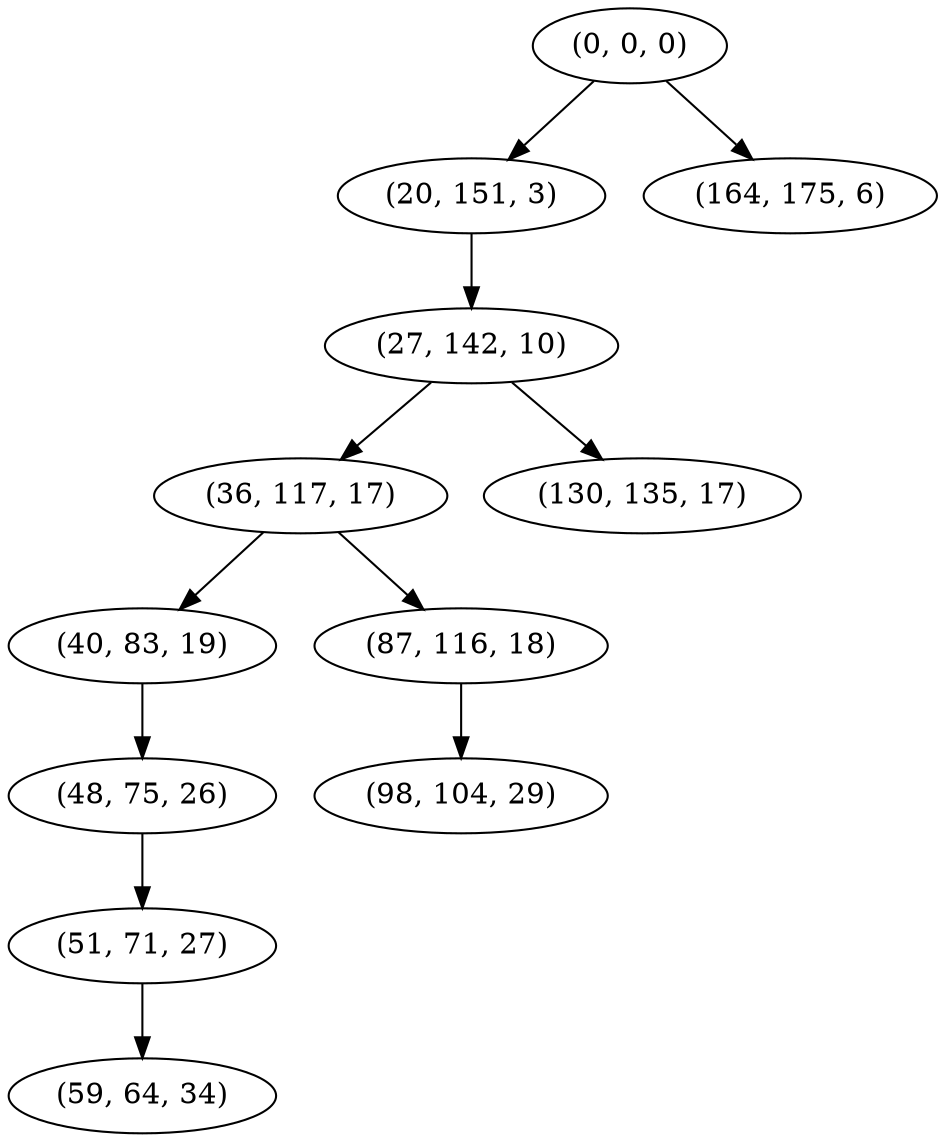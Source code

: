 digraph tree {
    "(0, 0, 0)";
    "(20, 151, 3)";
    "(27, 142, 10)";
    "(36, 117, 17)";
    "(40, 83, 19)";
    "(48, 75, 26)";
    "(51, 71, 27)";
    "(59, 64, 34)";
    "(87, 116, 18)";
    "(98, 104, 29)";
    "(130, 135, 17)";
    "(164, 175, 6)";
    "(0, 0, 0)" -> "(20, 151, 3)";
    "(0, 0, 0)" -> "(164, 175, 6)";
    "(20, 151, 3)" -> "(27, 142, 10)";
    "(27, 142, 10)" -> "(36, 117, 17)";
    "(27, 142, 10)" -> "(130, 135, 17)";
    "(36, 117, 17)" -> "(40, 83, 19)";
    "(36, 117, 17)" -> "(87, 116, 18)";
    "(40, 83, 19)" -> "(48, 75, 26)";
    "(48, 75, 26)" -> "(51, 71, 27)";
    "(51, 71, 27)" -> "(59, 64, 34)";
    "(87, 116, 18)" -> "(98, 104, 29)";
}
